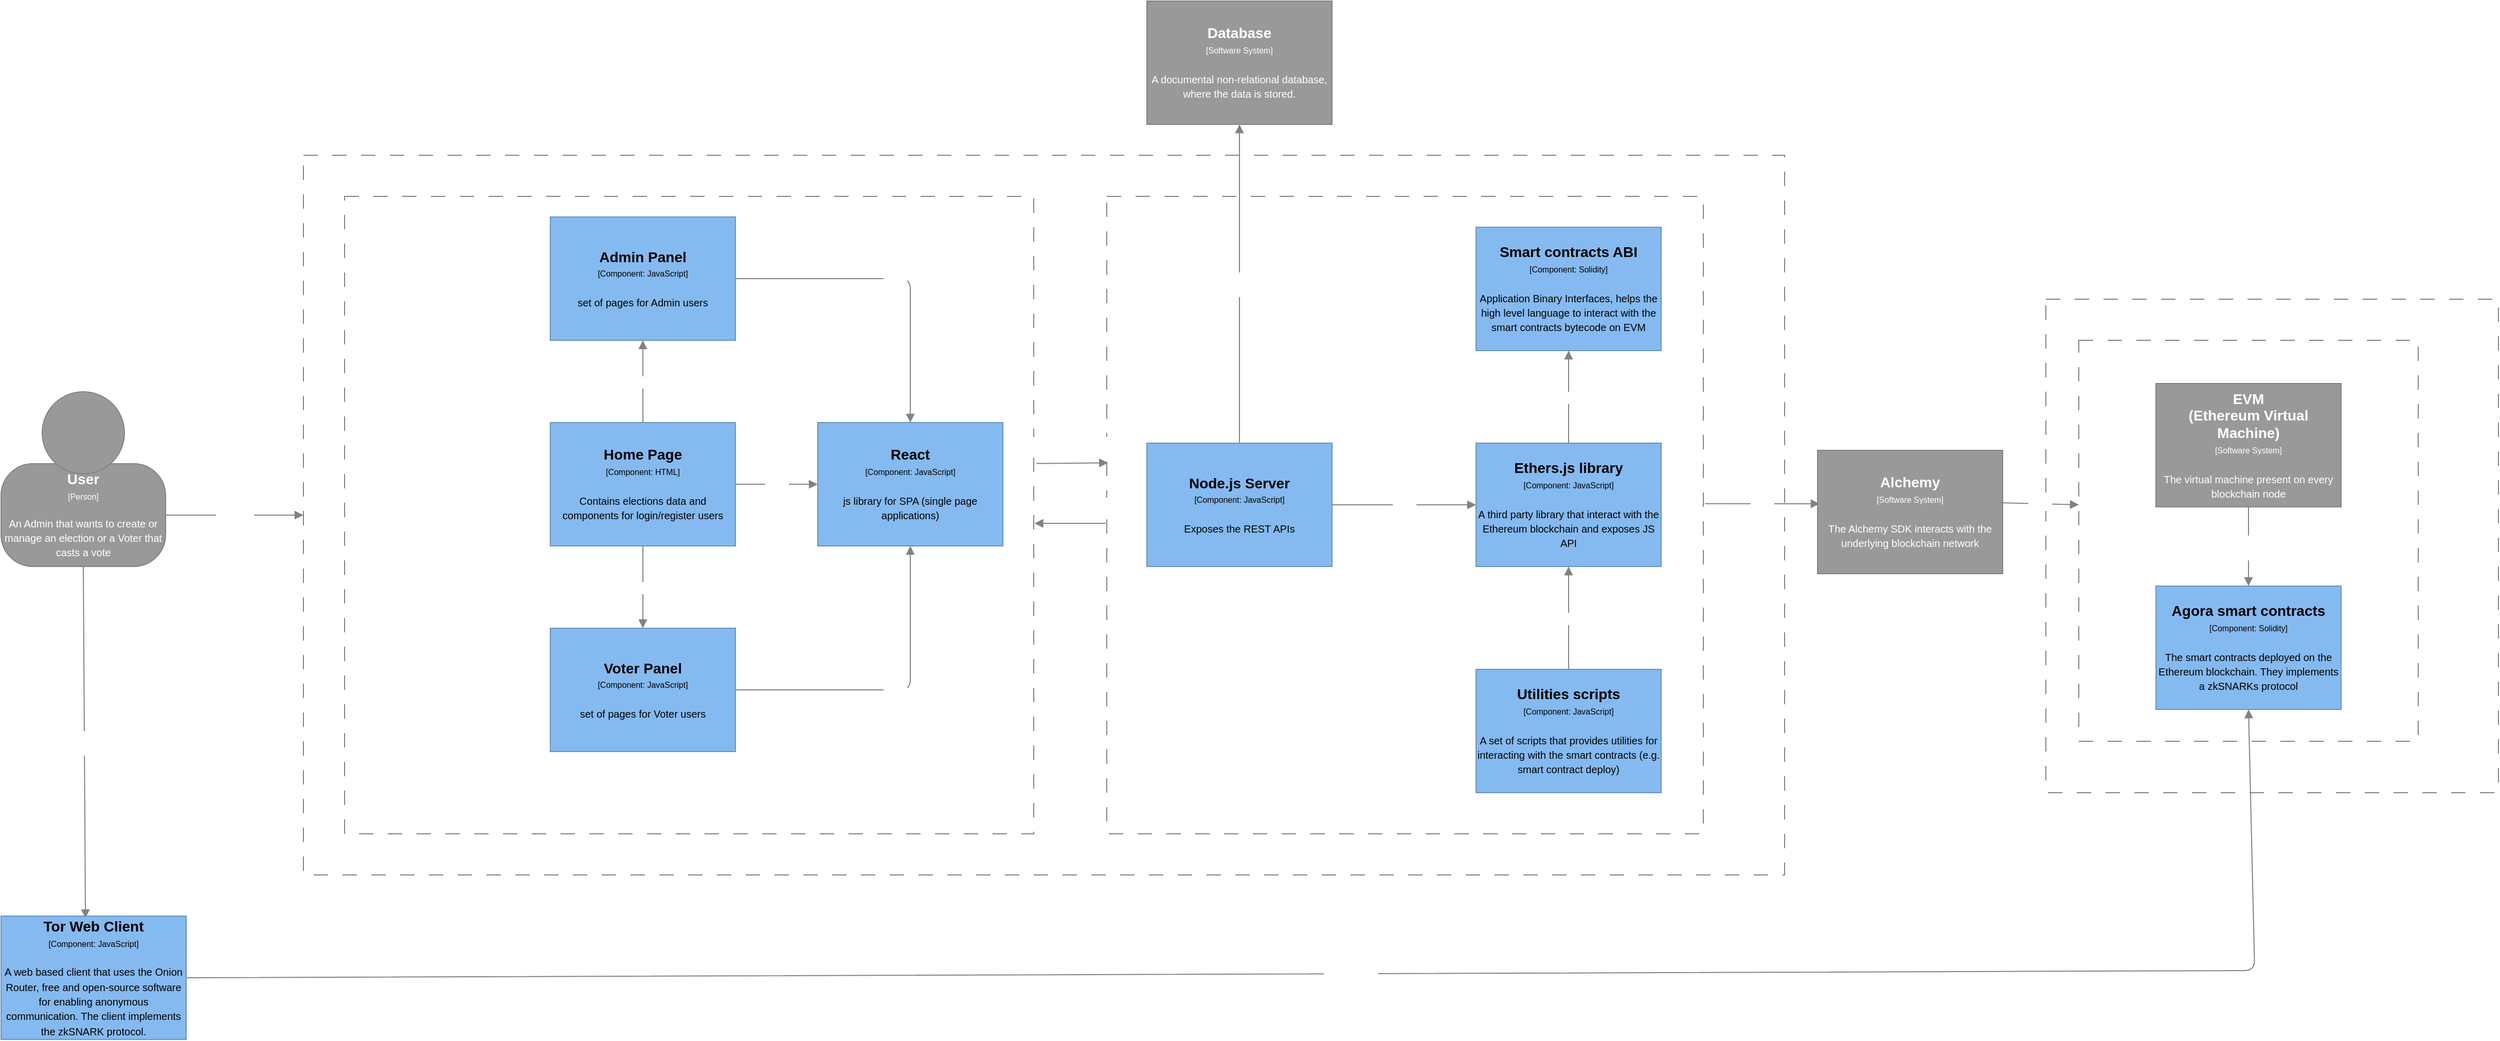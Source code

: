 <mxfile version="24.1.0" type="device">
  <diagram id="x4cQjc6QrKb0_X9qm4QU" name="Agora High Level">
    <mxGraphModel dx="3915" dy="2009" grid="0" gridSize="10" guides="1" tooltips="1" connect="1" arrows="1" fold="1" page="1" pageScale="1" pageWidth="827" pageHeight="1169" background="none" math="0" shadow="0">
      <root>
        <mxCell id="0" />
        <mxCell id="1" parent="0" />
        <object label="&lt;font style=&quot;font-size: 10px&quot;&gt;&lt;b&gt;%name%&lt;/b&gt;&lt;br style=&quot;font-size: 10px&quot;&gt;[Software System]&lt;/font&gt;" placeholders="1" name="Ethereum blockchain network" id="8zCLCm36TlPyL0DN_zaN-1">
          <mxCell style="rounded=0;whiteSpace=wrap;html=1;strokeColor=#828282;fontColor=#FFFFFF;align=left;labelPosition=center;verticalLabelPosition=middle;verticalAlign=bottom;strokeWidth=1;perimeterSpacing=0;spacing=4;spacingTop=0;fontSize=10;fillColor=none;dashed=1;dashPattern=14 14;rotatable=0;metaEdit=1;allowArrows=0;" parent="1" vertex="1">
            <mxGeometry x="174" width="440" height="480" as="geometry" />
          </mxCell>
        </object>
        <object label="&lt;font style=&quot;font-size: 10px&quot;&gt;&lt;b&gt;%name%&lt;/b&gt;&lt;br style=&quot;font-size: 10px&quot;&gt;[Container]&lt;/font&gt;" placeholders="1" name="Ethereum node" id="iMF1-VZZ27c8i7yuffg6-1">
          <mxCell style="rounded=0;whiteSpace=wrap;html=1;strokeColor=#828282;fillColor=none;fontColor=#FFFFFF;align=left;labelPosition=center;verticalLabelPosition=middle;verticalAlign=bottom;dashed=1;strokeWidth=1;perimeterSpacing=0;spacing=4;spacingTop=0;fontSize=10;dashPattern=14 14;container=0;rotatable=0;metaEdit=1;allowArrows=0;" parent="1" vertex="1">
            <mxGeometry x="206" y="40" width="330" height="390" as="geometry">
              <mxRectangle x="560" y="40" width="110" height="30" as="alternateBounds" />
            </mxGeometry>
          </mxCell>
        </object>
        <object label="&lt;div&gt;&lt;span style=&quot;font-size: 14px&quot;&gt;&lt;b&gt;%name%&lt;/b&gt;&lt;/span&gt;&lt;/div&gt;&lt;div&gt;&lt;span style=&quot;font-size: 8px&quot;&gt;[Software System&lt;/span&gt;&lt;span style=&quot;font-size: 8px&quot;&gt;]&lt;/span&gt;&lt;/div&gt;&lt;div&gt;&lt;span style=&quot;font-size: 8px&quot;&gt;&lt;br&gt;&lt;/span&gt;&lt;/div&gt;&lt;div&gt;&lt;font size=&quot;1&quot;&gt;%description%&lt;/font&gt;&lt;/div&gt;" placeholders="1" name="EVM&#xa;(Ethereum Virtual Machine)" description="The virtual machine present on every blockchain node" id="4mZEk1iroGOWjw6Mvnr2-1">
          <mxCell style="rounded=0;whiteSpace=wrap;html=1;fillColor=#999999;fontColor=#FFFFFF;strokeColor=#828282;resizable=0;rotatable=0;metaEdit=1;allowArrows=0;" parent="1" vertex="1">
            <mxGeometry x="281" y="82" width="180" height="120" as="geometry" />
          </mxCell>
        </object>
        <object label="&lt;div&gt;&lt;span style=&quot;font-size: 14px&quot;&gt;&lt;b&gt;%name%&lt;/b&gt;&lt;/span&gt;&lt;/div&gt;&lt;div&gt;&lt;span style=&quot;font-size: 8px&quot;&gt;[Component: %technology%]&lt;/span&gt;&lt;/div&gt;&lt;div&gt;&lt;span style=&quot;font-size: 8px&quot;&gt;&lt;br&gt;&lt;/span&gt;&lt;/div&gt;&lt;div&gt;&lt;font size=&quot;1&quot;&gt;%description%&lt;/font&gt;&lt;/div&gt;" placeholders="1" name="Agora smart contracts" technology="Solidity" description="The smart contracts deployed on the Ethereum blockchain. They implements a zkSNARKs protocol" id="1DTGawhpiIEdZtZT-MbX-1">
          <mxCell style="rounded=0;whiteSpace=wrap;html=1;fillColor=#85baf0;fontColor=#000000;strokeColor=#6992BD;resizable=0;rotatable=0;metaEdit=1;allowArrows=0;" parent="1" vertex="1">
            <mxGeometry x="281" y="279" width="180" height="120" as="geometry" />
          </mxCell>
        </object>
        <object label="&lt;span style=&quot;font-size: 10px&quot;&gt;&lt;b&gt;%name%&lt;/b&gt;&lt;br&gt;[%technology%]&lt;br&gt;&lt;/span&gt;" placeholders="1" name="executes" technology="bytecode" id="Zc9-EoE2qIDx_mT14fFP-1">
          <mxCell style="endArrow=block;html=1;fontSize=10;fontColor=#FFFFFF;strokeWidth=1;endFill=1;strokeColor=#828282;elbow=vertical;metaEdit=1;exitX=0.5;exitY=1;exitDx=0;exitDy=0;entryX=0.5;entryY=0;entryDx=0;entryDy=0;" parent="1" source="4mZEk1iroGOWjw6Mvnr2-1" target="1DTGawhpiIEdZtZT-MbX-1" edge="1">
            <mxGeometry width="50" height="50" relative="1" as="geometry">
              <mxPoint x="-465" y="1185" as="sourcePoint" />
              <mxPoint x="-265" y="1185" as="targetPoint" />
            </mxGeometry>
          </mxCell>
        </object>
        <object label="&lt;font style=&quot;font-size: 10px&quot;&gt;&lt;b&gt;%name%&lt;/b&gt;&lt;br style=&quot;font-size: 10px&quot;&gt;[Software System]&lt;/font&gt;" placeholders="1" name="Agora" id="gFhG6YHdSdo2MWqxFPzN-1">
          <mxCell style="rounded=0;whiteSpace=wrap;html=1;strokeColor=#828282;fontColor=#FFFFFF;align=left;labelPosition=center;verticalLabelPosition=middle;verticalAlign=bottom;strokeWidth=1;perimeterSpacing=0;spacing=4;spacingTop=0;fontSize=10;fillColor=none;dashed=1;dashPattern=14 14;rotatable=0;metaEdit=1;allowArrows=0;" parent="1" vertex="1">
            <mxGeometry x="-1520" y="-140" width="1440" height="700" as="geometry" />
          </mxCell>
        </object>
        <object label="&lt;font style=&quot;font-size: 10px&quot;&gt;&lt;b&gt;%name%&lt;/b&gt;&lt;br style=&quot;font-size: 10px&quot;&gt;[Container]&lt;/font&gt;" placeholders="1" name="Back end" id="rlPIaTtVboxuI6gkkUt_-1">
          <mxCell style="rounded=0;whiteSpace=wrap;html=1;strokeColor=#828282;fillColor=none;fontColor=#FFFFFF;align=left;labelPosition=center;verticalLabelPosition=middle;verticalAlign=bottom;dashed=1;strokeWidth=1;perimeterSpacing=0;spacing=4;spacingTop=0;fontSize=10;dashPattern=14 14;container=0;rotatable=0;metaEdit=1;allowArrows=0;" parent="1" vertex="1">
            <mxGeometry x="-739" y="-100" width="580" height="620" as="geometry">
              <mxRectangle x="560" y="40" width="110" height="30" as="alternateBounds" />
            </mxGeometry>
          </mxCell>
        </object>
        <object label="&lt;div&gt;&lt;span style=&quot;font-size: 14px&quot;&gt;&lt;b&gt;%name%&lt;/b&gt;&lt;/span&gt;&lt;/div&gt;&lt;div&gt;&lt;span style=&quot;font-size: 8px&quot;&gt;[Component: %technology%]&lt;/span&gt;&lt;/div&gt;&lt;div&gt;&lt;span style=&quot;font-size: 8px&quot;&gt;&lt;br&gt;&lt;/span&gt;&lt;/div&gt;&lt;div&gt;&lt;font size=&quot;1&quot;&gt;%description%&lt;/font&gt;&lt;/div&gt;" placeholders="1" name="Smart contracts ABI" technology="Solidity" description="Application Binary Interfaces, helps the high level language to interact with the smart contracts bytecode on EVM" id="rlPIaTtVboxuI6gkkUt_-2">
          <mxCell style="rounded=0;whiteSpace=wrap;html=1;fillColor=#85baf0;fontColor=#000000;strokeColor=#6992BD;resizable=0;rotatable=0;metaEdit=1;allowArrows=0;" parent="1" vertex="1">
            <mxGeometry x="-380" y="-70" width="180" height="120" as="geometry" />
          </mxCell>
        </object>
        <object label="&lt;div&gt;&lt;span style=&quot;font-size: 14px&quot;&gt;&lt;b&gt;%name%&lt;/b&gt;&lt;/span&gt;&lt;/div&gt;&lt;div&gt;&lt;span style=&quot;font-size: 8px&quot;&gt;[Component: %technology%]&lt;/span&gt;&lt;/div&gt;&lt;div&gt;&lt;span style=&quot;font-size: 8px&quot;&gt;&lt;br&gt;&lt;/span&gt;&lt;/div&gt;&lt;div&gt;&lt;font size=&quot;1&quot;&gt;%description%&lt;/font&gt;&lt;/div&gt;" placeholders="1" name="Ethers.js library" technology="JavaScript" description="A third party library that interact with the Ethereum blockchain and exposes JS API" id="BPiqEpN3ACYY41KuNl8t-1">
          <mxCell style="rounded=0;whiteSpace=wrap;html=1;fillColor=#85baf0;fontColor=#000000;strokeColor=#6992BD;resizable=0;rotatable=0;metaEdit=1;allowArrows=0;" parent="1" vertex="1">
            <mxGeometry x="-380" y="140" width="180" height="120" as="geometry" />
          </mxCell>
        </object>
        <object label="&lt;span style=&quot;font-size: 10px&quot;&gt;&lt;b&gt;%name%&lt;/b&gt;&lt;br&gt;&lt;/span&gt;" placeholders="1" name="Uses" id="uY-crybyiylODFAFYUoO-1">
          <mxCell style="endArrow=block;html=1;fontSize=10;fontColor=#FFFFFF;strokeWidth=1;endFill=1;strokeColor=#828282;elbow=vertical;metaEdit=1;exitX=0.5;exitY=0;exitDx=0;exitDy=0;entryX=0.5;entryY=1;entryDx=0;entryDy=0;" parent="1" source="BPiqEpN3ACYY41KuNl8t-1" target="rlPIaTtVboxuI6gkkUt_-2" edge="1">
            <mxGeometry width="50" height="50" relative="1" as="geometry">
              <mxPoint x="-290" y="190" as="sourcePoint" />
              <mxPoint x="-90" y="190" as="targetPoint" />
            </mxGeometry>
          </mxCell>
        </object>
        <object label="&lt;div&gt;&lt;span style=&quot;font-size: 14px&quot;&gt;&lt;b&gt;%name%&lt;/b&gt;&lt;/span&gt;&lt;/div&gt;&lt;div&gt;&lt;span style=&quot;font-size: 8px&quot;&gt;[Component: %technology%]&lt;/span&gt;&lt;/div&gt;&lt;div&gt;&lt;span style=&quot;font-size: 8px&quot;&gt;&lt;br&gt;&lt;/span&gt;&lt;/div&gt;&lt;div&gt;&lt;font size=&quot;1&quot;&gt;%description%&lt;/font&gt;&lt;/div&gt;" placeholders="1" name="Utilities scripts" technology="JavaScript" description="A set of scripts that provides utilities for interacting with the smart contracts (e.g. smart contract deploy)" id="uY-crybyiylODFAFYUoO-2">
          <mxCell style="rounded=0;whiteSpace=wrap;html=1;fillColor=#85baf0;fontColor=#000000;strokeColor=#6992BD;resizable=0;rotatable=0;metaEdit=1;allowArrows=0;" parent="1" vertex="1">
            <mxGeometry x="-380" y="360" width="180" height="120" as="geometry" />
          </mxCell>
        </object>
        <object label="&lt;span style=&quot;font-size: 10px&quot;&gt;&lt;b&gt;%name%&lt;/b&gt;&lt;br&gt;&lt;/span&gt;" placeholders="1" name="uses" id="uY-crybyiylODFAFYUoO-3">
          <mxCell style="endArrow=block;html=1;fontSize=10;fontColor=#FFFFFF;strokeWidth=1;endFill=1;strokeColor=#828282;elbow=vertical;metaEdit=1;exitX=0.5;exitY=0;exitDx=0;exitDy=0;entryX=0.5;entryY=1;entryDx=0;entryDy=0;" parent="1" source="uY-crybyiylODFAFYUoO-2" target="BPiqEpN3ACYY41KuNl8t-1" edge="1">
            <mxGeometry width="50" height="50" relative="1" as="geometry">
              <mxPoint x="-440" y="410" as="sourcePoint" />
              <mxPoint x="-440" y="320" as="targetPoint" />
            </mxGeometry>
          </mxCell>
        </object>
        <object label="&lt;div&gt;&lt;span style=&quot;font-size: 14px&quot;&gt;&lt;b&gt;%name%&lt;/b&gt;&lt;/span&gt;&lt;/div&gt;&lt;div&gt;&lt;span style=&quot;font-size: 8px&quot;&gt;[Software System&lt;/span&gt;&lt;span style=&quot;font-size: 8px&quot;&gt;]&lt;/span&gt;&lt;/div&gt;&lt;div&gt;&lt;span style=&quot;font-size: 8px&quot;&gt;&lt;br&gt;&lt;/span&gt;&lt;/div&gt;&lt;div&gt;&lt;font size=&quot;1&quot;&gt;%description%&lt;/font&gt;&lt;/div&gt;" placeholders="1" name="Alchemy" description="The Alchemy SDK interacts with the underlying blockchain network" id="-zjGJdlXMzJi_3BQqytm-1">
          <mxCell style="rounded=0;whiteSpace=wrap;html=1;fillColor=#999999;fontColor=#FFFFFF;strokeColor=#828282;resizable=0;rotatable=0;metaEdit=1;allowArrows=0;" parent="1" vertex="1">
            <mxGeometry x="-48" y="147" width="180" height="120" as="geometry" />
          </mxCell>
        </object>
        <object label="&lt;div&gt;&lt;span style=&quot;font-size: 14px&quot;&gt;&lt;b&gt;%name%&lt;/b&gt;&lt;/span&gt;&lt;/div&gt;&lt;div&gt;&lt;span style=&quot;font-size: 8px&quot;&gt;[Component: %technology%]&lt;/span&gt;&lt;/div&gt;&lt;div&gt;&lt;span style=&quot;font-size: 8px&quot;&gt;&lt;br&gt;&lt;/span&gt;&lt;/div&gt;&lt;div&gt;&lt;font size=&quot;1&quot;&gt;%description%&lt;/font&gt;&lt;/div&gt;" placeholders="1" name="Node.js Server" technology="JavaScript" description="Exposes the REST APIs" id="mZeIi5heuTbLkXtXWwRR-3">
          <mxCell style="rounded=0;whiteSpace=wrap;html=1;fillColor=#85baf0;fontColor=#000000;strokeColor=#6992BD;resizable=0;rotatable=0;metaEdit=1;allowArrows=0;" parent="1" vertex="1">
            <mxGeometry x="-700" y="140" width="180" height="120" as="geometry" />
          </mxCell>
        </object>
        <object label="&lt;span style=&quot;font-size: 10px&quot;&gt;&lt;b&gt;%name%&lt;/b&gt;&lt;br&gt;&lt;/span&gt;" placeholders="1" name="uses" id="mZeIi5heuTbLkXtXWwRR-4">
          <mxCell style="endArrow=block;html=1;fontSize=10;fontColor=#FFFFFF;strokeWidth=1;endFill=1;strokeColor=#828282;elbow=vertical;metaEdit=1;exitX=1;exitY=0.5;exitDx=0;exitDy=0;entryX=0;entryY=0.5;entryDx=0;entryDy=0;" parent="1" source="mZeIi5heuTbLkXtXWwRR-3" target="BPiqEpN3ACYY41KuNl8t-1" edge="1">
            <mxGeometry width="50" height="50" relative="1" as="geometry">
              <mxPoint x="-450" y="240" as="sourcePoint" />
              <mxPoint x="-450" y="140" as="targetPoint" />
            </mxGeometry>
          </mxCell>
        </object>
        <object label="&lt;div&gt;&lt;span style=&quot;font-size: 14px&quot;&gt;&lt;b&gt;%name%&lt;/b&gt;&lt;/span&gt;&lt;/div&gt;&lt;div&gt;&lt;span style=&quot;font-size: 8px&quot;&gt;[Software System&lt;/span&gt;&lt;span style=&quot;font-size: 8px&quot;&gt;]&lt;/span&gt;&lt;/div&gt;&lt;div&gt;&lt;span style=&quot;font-size: 8px&quot;&gt;&lt;br&gt;&lt;/span&gt;&lt;/div&gt;&lt;div&gt;&lt;font size=&quot;1&quot;&gt;%description%&lt;/font&gt;&lt;/div&gt;" placeholders="1" name="Database" description="A documental non-relational database, where the data is stored." id="RlWboZDz-zzXiB4MwjSa-1">
          <mxCell style="rounded=0;whiteSpace=wrap;html=1;fillColor=#999999;fontColor=#FFFFFF;strokeColor=#828282;resizable=0;rotatable=0;metaEdit=1;allowArrows=0;" parent="1" vertex="1">
            <mxGeometry x="-700" y="-290" width="180" height="120" as="geometry" />
          </mxCell>
        </object>
        <object label="&lt;span style=&quot;font-size: 10px&quot;&gt;&lt;b&gt;%name%&lt;/b&gt;&lt;br&gt;[%technology%]&lt;br&gt;&lt;/span&gt;" placeholders="1" name="uses" technology="HTTP" id="N3J5PfkJafUCaIe0_Fup-1">
          <mxCell style="endArrow=block;html=1;fontSize=10;fontColor=#FFFFFF;strokeWidth=1;endFill=1;strokeColor=#828282;elbow=vertical;metaEdit=1;exitX=0.5;exitY=0;exitDx=0;exitDy=0;entryX=0.5;entryY=1;entryDx=0;entryDy=0;" parent="1" source="mZeIi5heuTbLkXtXWwRR-3" target="RlWboZDz-zzXiB4MwjSa-1" edge="1">
            <mxGeometry width="50" height="50" relative="1" as="geometry">
              <mxPoint x="-640" y="20" as="sourcePoint" />
              <mxPoint x="-440" y="20" as="targetPoint" />
              <mxPoint as="offset" />
            </mxGeometry>
          </mxCell>
        </object>
        <object label="&lt;font style=&quot;font-size: 10px&quot;&gt;&lt;b&gt;%name%&lt;/b&gt;&lt;br style=&quot;font-size: 10px&quot;&gt;[Container]&lt;/font&gt;" placeholders="1" name="Front end SPA" id="N3J5PfkJafUCaIe0_Fup-4">
          <mxCell style="rounded=0;whiteSpace=wrap;html=1;strokeColor=#828282;fillColor=none;fontColor=#FFFFFF;align=left;labelPosition=center;verticalLabelPosition=middle;verticalAlign=bottom;dashed=1;strokeWidth=1;perimeterSpacing=0;spacing=4;spacingTop=0;fontSize=10;dashPattern=14 14;container=0;rotatable=0;metaEdit=1;allowArrows=0;" parent="1" vertex="1">
            <mxGeometry x="-1480" y="-100" width="670" height="620" as="geometry">
              <mxRectangle x="560" y="40" width="110" height="30" as="alternateBounds" />
            </mxGeometry>
          </mxCell>
        </object>
        <object label="&lt;div&gt;&lt;span style=&quot;font-size: 14px&quot;&gt;&lt;b&gt;%name%&lt;/b&gt;&lt;/span&gt;&lt;/div&gt;&lt;div&gt;&lt;span style=&quot;font-size: 8px&quot;&gt;[Component: %technology%]&lt;/span&gt;&lt;/div&gt;&lt;div&gt;&lt;span style=&quot;font-size: 8px&quot;&gt;&lt;br&gt;&lt;/span&gt;&lt;/div&gt;&lt;div&gt;&lt;font size=&quot;1&quot;&gt;%description%&lt;/font&gt;&lt;/div&gt;" placeholders="1" name="React" technology="JavaScript" description="js library for SPA (single page applications)" id="N3J5PfkJafUCaIe0_Fup-5">
          <mxCell style="rounded=0;whiteSpace=wrap;html=1;fillColor=#85baf0;fontColor=#000000;strokeColor=#6992BD;resizable=0;rotatable=0;metaEdit=1;allowArrows=0;" parent="1" vertex="1">
            <mxGeometry x="-1020" y="120" width="180" height="120" as="geometry" />
          </mxCell>
        </object>
        <object label="&lt;div&gt;&lt;span style=&quot;font-size: 14px&quot;&gt;&lt;b&gt;%name%&lt;/b&gt;&lt;/span&gt;&lt;/div&gt;&lt;div&gt;&lt;span style=&quot;font-size: 8px&quot;&gt;[Component: %technology%]&lt;/span&gt;&lt;/div&gt;&lt;div&gt;&lt;span style=&quot;font-size: 8px&quot;&gt;&lt;br&gt;&lt;/span&gt;&lt;/div&gt;&lt;div&gt;&lt;font size=&quot;1&quot;&gt;%description%&lt;/font&gt;&lt;/div&gt;" placeholders="1" name="Admin Panel" technology="JavaScript" description="set of pages for Admin users" id="N3J5PfkJafUCaIe0_Fup-6">
          <mxCell style="rounded=0;whiteSpace=wrap;html=1;fillColor=#85baf0;fontColor=#000000;strokeColor=#6992BD;resizable=0;rotatable=0;metaEdit=1;allowArrows=0;" parent="1" vertex="1">
            <mxGeometry x="-1280" y="-80" width="180" height="120" as="geometry" />
          </mxCell>
        </object>
        <object label="&lt;div&gt;&lt;span style=&quot;font-size: 14px&quot;&gt;&lt;b&gt;%name%&lt;/b&gt;&lt;/span&gt;&lt;/div&gt;&lt;div&gt;&lt;span style=&quot;font-size: 8px&quot;&gt;[Component: %technology%]&lt;/span&gt;&lt;/div&gt;&lt;div&gt;&lt;span style=&quot;font-size: 8px&quot;&gt;&lt;br&gt;&lt;/span&gt;&lt;/div&gt;&lt;div&gt;&lt;font size=&quot;1&quot;&gt;%description%&lt;/font&gt;&lt;/div&gt;" placeholders="1" name="Voter Panel" technology="JavaScript" description="set of pages for Voter users" id="N3J5PfkJafUCaIe0_Fup-7">
          <mxCell style="rounded=0;whiteSpace=wrap;html=1;fillColor=#85baf0;fontColor=#000000;strokeColor=#6992BD;resizable=0;rotatable=0;metaEdit=1;allowArrows=0;" parent="1" vertex="1">
            <mxGeometry x="-1280" y="320" width="180" height="120" as="geometry" />
          </mxCell>
        </object>
        <object label="&lt;div&gt;&lt;span style=&quot;font-size: 14px&quot;&gt;&lt;b&gt;%name%&lt;/b&gt;&lt;/span&gt;&lt;/div&gt;&lt;div&gt;&lt;span style=&quot;font-size: 8px&quot;&gt;[Component: %technology%]&lt;/span&gt;&lt;/div&gt;&lt;div&gt;&lt;span style=&quot;font-size: 8px&quot;&gt;&lt;br&gt;&lt;/span&gt;&lt;/div&gt;&lt;div&gt;&lt;font size=&quot;1&quot;&gt;%description%&lt;/font&gt;&lt;/div&gt;" placeholders="1" name="Home Page" technology="HTML" description="Contains elections data and components for login/register users" id="N3J5PfkJafUCaIe0_Fup-9">
          <mxCell style="rounded=0;whiteSpace=wrap;html=1;fillColor=#85baf0;fontColor=#000000;strokeColor=#6992BD;resizable=0;rotatable=0;metaEdit=1;allowArrows=0;" parent="1" vertex="1">
            <mxGeometry x="-1280" y="120" width="180" height="120" as="geometry" />
          </mxCell>
        </object>
        <object label="&lt;span style=&quot;font-size: 10px&quot;&gt;&lt;b&gt;%name%&lt;/b&gt;&lt;br&gt;&lt;/span&gt;" placeholders="1" name="redirect to" id="5jA24EbEcbqocshlrsuv-1">
          <mxCell style="endArrow=block;html=1;fontSize=10;fontColor=#FFFFFF;strokeWidth=1;endFill=1;strokeColor=#828282;elbow=vertical;metaEdit=1;exitX=0.5;exitY=0;exitDx=0;exitDy=0;entryX=0.5;entryY=1;entryDx=0;entryDy=0;" parent="1" source="N3J5PfkJafUCaIe0_Fup-9" target="N3J5PfkJafUCaIe0_Fup-6" edge="1">
            <mxGeometry width="50" height="50" relative="1" as="geometry">
              <mxPoint x="-1380" y="70" as="sourcePoint" />
              <mxPoint x="-1180" y="70" as="targetPoint" />
              <Array as="points" />
            </mxGeometry>
          </mxCell>
        </object>
        <object label="&lt;span style=&quot;font-size: 10px&quot;&gt;&lt;b&gt;%name%&lt;/b&gt;&lt;br&gt;&lt;/span&gt;" placeholders="1" name="redirect to" id="5jA24EbEcbqocshlrsuv-2">
          <mxCell style="endArrow=block;html=1;fontSize=10;fontColor=#FFFFFF;strokeWidth=1;endFill=1;strokeColor=#828282;elbow=vertical;metaEdit=1;exitX=0.5;exitY=1;exitDx=0;exitDy=0;entryX=0.5;entryY=0;entryDx=0;entryDy=0;" parent="1" source="N3J5PfkJafUCaIe0_Fup-9" target="N3J5PfkJafUCaIe0_Fup-7" edge="1">
            <mxGeometry width="50" height="50" relative="1" as="geometry">
              <mxPoint x="-1400" y="380" as="sourcePoint" />
              <mxPoint x="-1260" y="320" as="targetPoint" />
              <Array as="points">
                <mxPoint x="-1190" y="320" />
              </Array>
            </mxGeometry>
          </mxCell>
        </object>
        <object label="&lt;span style=&quot;font-size: 10px&quot;&gt;&lt;b&gt;%name%&lt;/b&gt;&lt;br&gt;&lt;/span&gt;" placeholders="1" name="uses" id="d8Zayz1zDranGjSibhy0-1">
          <mxCell style="endArrow=block;html=1;fontSize=10;fontColor=#FFFFFF;strokeWidth=1;endFill=1;strokeColor=#828282;elbow=vertical;metaEdit=1;exitX=1;exitY=0.5;exitDx=0;exitDy=0;entryX=0.5;entryY=0;entryDx=0;entryDy=0;" parent="1" source="N3J5PfkJafUCaIe0_Fup-6" target="N3J5PfkJafUCaIe0_Fup-5" edge="1">
            <mxGeometry width="50" height="50" relative="1" as="geometry">
              <mxPoint x="-1060" y="20" as="sourcePoint" />
              <mxPoint x="-860" y="20" as="targetPoint" />
              <Array as="points">
                <mxPoint x="-930" y="-20" />
              </Array>
            </mxGeometry>
          </mxCell>
        </object>
        <object label="&lt;span style=&quot;font-size: 10px&quot;&gt;&lt;b&gt;%name%&lt;/b&gt;&lt;br&gt;&lt;/span&gt;" placeholders="1" name="uses" id="d8Zayz1zDranGjSibhy0-2">
          <mxCell style="endArrow=block;html=1;fontSize=10;fontColor=#FFFFFF;strokeWidth=1;endFill=1;strokeColor=#828282;elbow=vertical;metaEdit=1;exitX=1;exitY=0.5;exitDx=0;exitDy=0;entryX=0;entryY=0.5;entryDx=0;entryDy=0;" parent="1" source="N3J5PfkJafUCaIe0_Fup-9" target="N3J5PfkJafUCaIe0_Fup-5" edge="1">
            <mxGeometry width="50" height="50" relative="1" as="geometry">
              <mxPoint x="-1080" y="270" as="sourcePoint" />
              <mxPoint x="-880" y="270" as="targetPoint" />
            </mxGeometry>
          </mxCell>
        </object>
        <object label="&lt;span style=&quot;font-size: 10px&quot;&gt;&lt;b&gt;%name%&lt;/b&gt;&lt;br&gt;&lt;/span&gt;" placeholders="1" name="uses" id="d8Zayz1zDranGjSibhy0-3">
          <mxCell style="endArrow=block;html=1;fontSize=10;fontColor=#FFFFFF;strokeWidth=1;endFill=1;strokeColor=#828282;elbow=vertical;metaEdit=1;exitX=1;exitY=0.5;exitDx=0;exitDy=0;entryX=0.5;entryY=1;entryDx=0;entryDy=0;" parent="1" source="N3J5PfkJafUCaIe0_Fup-7" target="N3J5PfkJafUCaIe0_Fup-5" edge="1">
            <mxGeometry width="50" height="50" relative="1" as="geometry">
              <mxPoint x="-1050" y="379.5" as="sourcePoint" />
              <mxPoint x="-850" y="379.5" as="targetPoint" />
              <Array as="points">
                <mxPoint x="-930" y="380" />
              </Array>
            </mxGeometry>
          </mxCell>
        </object>
        <object label="&lt;span style=&quot;font-size: 10px&quot;&gt;&lt;b&gt;%name%&lt;/b&gt;&lt;br&gt;[%technology%]&lt;br&gt;&lt;/span&gt;" placeholders="1" name="invokes" technology="HTTP" id="JeeCy8IjnMUS0gYqwGPu-1">
          <mxCell style="endArrow=block;html=1;fontSize=10;fontColor=#FFFFFF;strokeWidth=1;endFill=1;strokeColor=#828282;elbow=vertical;metaEdit=1;exitX=1;exitY=0.5;exitDx=0;exitDy=0;entryX=0;entryY=0.5;entryDx=0;entryDy=0;" parent="1" source="5j92J8PmLVZzk6j81RDq-2" target="gFhG6YHdSdo2MWqxFPzN-1" edge="1">
            <mxGeometry width="50" height="50" relative="1" as="geometry">
              <mxPoint x="-1700" y="390" as="sourcePoint" />
              <mxPoint x="-1560" y="520" as="targetPoint" />
              <mxPoint as="offset" />
            </mxGeometry>
          </mxCell>
        </object>
        <object label="" placeholders="1" instruction="edit data of the lower shape within the group" id="5j92J8PmLVZzk6j81RDq-1">
          <mxCell style="group;resizable=0;rotatable=0;metaEdit=1;allowArrows=0;" parent="1" vertex="1" connectable="0">
            <mxGeometry x="-1814" y="90" width="160" height="170" as="geometry" />
          </mxCell>
        </object>
        <object label="&lt;div style=&quot;color: rgb(255 , 255 , 255) ; white-space: normal&quot;&gt;&lt;span style=&quot;font-size: 14px&quot;&gt;&lt;b&gt;%name%&lt;/b&gt;&lt;/span&gt;&lt;/div&gt;&lt;div style=&quot;color: rgb(255 , 255 , 255) ; white-space: normal&quot;&gt;&lt;font style=&quot;font-size: 8px&quot;&gt;[Person]&lt;/font&gt;&lt;/div&gt;&lt;div style=&quot;color: rgb(255 , 255 , 255) ; white-space: normal ; font-size: 8px&quot;&gt;&lt;span style=&quot;font-size: x-small&quot;&gt;&lt;br&gt;&lt;/span&gt;&lt;/div&gt;&lt;div style=&quot;color: rgb(255 , 255 , 255) ; white-space: normal&quot;&gt;&lt;font size=&quot;1&quot;&gt;%description%&lt;/font&gt;&lt;/div&gt;" name="User" description="An Admin that wants to create or manage an election or a Voter that casts a vote" placeholders="1" id="5j92J8PmLVZzk6j81RDq-2">
          <mxCell style="rounded=1;whiteSpace=wrap;html=1;strokeColor=#828282;fillColor=#999999;fontColor=#000000;arcSize=31;metaEdit=1;allowArrows=0;" parent="5j92J8PmLVZzk6j81RDq-1" vertex="1">
            <mxGeometry y="70" width="160" height="100" as="geometry" />
          </mxCell>
        </object>
        <mxCell id="5j92J8PmLVZzk6j81RDq-3" value="" style="ellipse;whiteSpace=wrap;html=1;aspect=fixed;strokeColor=#828282;fillColor=#999999;fontColor=#000000;allowArrows=0;" parent="5j92J8PmLVZzk6j81RDq-1" vertex="1">
          <mxGeometry x="40" width="80" height="80" as="geometry" />
        </mxCell>
        <object label="&lt;span style=&quot;font-size: 10px&quot;&gt;&lt;b&gt;%name%&lt;/b&gt;&lt;br&gt;&lt;/span&gt;" placeholders="1" name="uses" id="Of3BvKV9Z6P5hoSYGOiL-1">
          <mxCell style="endArrow=block;html=1;fontSize=10;fontColor=#FFFFFF;strokeWidth=1;endFill=1;strokeColor=#828282;elbow=vertical;metaEdit=1;exitX=1.003;exitY=0.482;exitDx=0;exitDy=0;exitPerimeter=0;entryX=0.011;entryY=0.433;entryDx=0;entryDy=0;entryPerimeter=0;" edge="1" parent="1" source="rlPIaTtVboxuI6gkkUt_-1" target="-zjGJdlXMzJi_3BQqytm-1">
            <mxGeometry width="50" height="50" relative="1" as="geometry">
              <mxPoint x="-159.16" y="198.22" as="sourcePoint" />
              <mxPoint x="-44" y="201" as="targetPoint" />
            </mxGeometry>
          </mxCell>
        </object>
        <object label="&lt;span style=&quot;font-size: 10px&quot;&gt;&lt;b&gt;%name%&lt;/b&gt;&lt;br&gt;&lt;/span&gt;" placeholders="1" name="uses" id="Of3BvKV9Z6P5hoSYGOiL-2">
          <mxCell style="endArrow=block;html=1;fontSize=10;fontColor=#FFFFFF;strokeWidth=1;endFill=1;strokeColor=#828282;elbow=vertical;metaEdit=1;exitX=0.989;exitY=0.425;exitDx=0;exitDy=0;entryX=0;entryY=0.41;entryDx=0;entryDy=0;exitPerimeter=0;entryPerimeter=0;" edge="1" parent="1" source="-zjGJdlXMzJi_3BQqytm-1" target="iMF1-VZZ27c8i7yuffg6-1">
            <mxGeometry width="50" height="50" relative="1" as="geometry">
              <mxPoint x="290" y="200" as="sourcePoint" />
              <mxPoint x="430" y="200" as="targetPoint" />
            </mxGeometry>
          </mxCell>
        </object>
        <object label="&lt;span style=&quot;font-size: 10px&quot;&gt;&lt;b&gt;%name%&lt;/b&gt;&lt;br&gt;&lt;/span&gt;" placeholders="1" name="invokes REST APIs" id="Of3BvKV9Z6P5hoSYGOiL-3">
          <mxCell style="endArrow=block;html=1;fontSize=10;fontColor=#FFFFFF;strokeWidth=1;endFill=1;strokeColor=#828282;elbow=vertical;metaEdit=1;exitX=1.004;exitY=0.419;exitDx=0;exitDy=0;exitPerimeter=0;entryX=0.002;entryY=0.418;entryDx=0;entryDy=0;entryPerimeter=0;" edge="1" parent="1" source="N3J5PfkJafUCaIe0_Fup-4" target="rlPIaTtVboxuI6gkkUt_-1">
            <mxGeometry y="20" width="50" height="50" relative="1" as="geometry">
              <mxPoint x="-800" y="200" as="sourcePoint" />
              <mxPoint x="-740" y="200" as="targetPoint" />
              <mxPoint as="offset" />
            </mxGeometry>
          </mxCell>
        </object>
        <object label="&lt;span style=&quot;font-size: 10px&quot;&gt;&lt;b&gt;%name%&lt;/b&gt;&lt;br&gt;&lt;/span&gt;" placeholders="1" name="returns answer" id="Of3BvKV9Z6P5hoSYGOiL-4">
          <mxCell style="endArrow=block;html=1;fontSize=10;fontColor=#FFFFFF;strokeWidth=1;endFill=1;strokeColor=#828282;elbow=vertical;metaEdit=1;entryX=1.001;entryY=0.513;entryDx=0;entryDy=0;entryPerimeter=0;" edge="1" parent="1" target="N3J5PfkJafUCaIe0_Fup-4">
            <mxGeometry x="-0.077" y="-20" width="50" height="50" relative="1" as="geometry">
              <mxPoint x="-740" y="218" as="sourcePoint" />
              <mxPoint x="-800" y="220" as="targetPoint" />
              <mxPoint as="offset" />
            </mxGeometry>
          </mxCell>
        </object>
        <object label="&lt;span style=&quot;font-size: 10px&quot;&gt;&lt;b&gt;%name%&lt;/b&gt;&lt;br&gt;[%technology%]&lt;br&gt;&lt;/span&gt;" placeholders="1" name="uses" technology="" id="Of3BvKV9Z6P5hoSYGOiL-5">
          <mxCell style="endArrow=block;html=1;fontSize=10;fontColor=#FFFFFF;strokeWidth=1;endFill=1;strokeColor=#828282;elbow=vertical;metaEdit=1;exitX=0.5;exitY=1;exitDx=0;exitDy=0;entryX=0.456;entryY=0.017;entryDx=0;entryDy=0;entryPerimeter=0;" edge="1" parent="1" source="5j92J8PmLVZzk6j81RDq-2" target="Of3BvKV9Z6P5hoSYGOiL-7">
            <mxGeometry width="50" height="50" relative="1" as="geometry">
              <mxPoint x="-1910" y="440" as="sourcePoint" />
              <mxPoint x="-1960" y="590" as="targetPoint" />
              <mxPoint as="offset" />
            </mxGeometry>
          </mxCell>
        </object>
        <object label="&lt;span style=&quot;font-size: 10px&quot;&gt;&lt;b&gt;%name%&lt;/b&gt;&lt;br&gt;[%technology%]&lt;br&gt;&lt;/span&gt;" placeholders="1" name="sends vote" technology="HTTP" id="Of3BvKV9Z6P5hoSYGOiL-6">
          <mxCell style="endArrow=block;html=1;fontSize=10;fontColor=#FFFFFF;strokeWidth=1;endFill=1;strokeColor=#828282;elbow=vertical;metaEdit=1;entryX=0.5;entryY=1;entryDx=0;entryDy=0;exitX=1;exitY=0.5;exitDx=0;exitDy=0;" edge="1" parent="1" source="Of3BvKV9Z6P5hoSYGOiL-7" target="1DTGawhpiIEdZtZT-MbX-1">
            <mxGeometry width="50" height="50" relative="1" as="geometry">
              <mxPoint x="-1860" y="659" as="sourcePoint" />
              <mxPoint x="490" y="379" as="targetPoint" />
              <mxPoint as="offset" />
              <Array as="points">
                <mxPoint x="377" y="653" />
              </Array>
            </mxGeometry>
          </mxCell>
        </object>
        <object label="&lt;div&gt;&lt;span style=&quot;font-size: 14px&quot;&gt;&lt;b&gt;%name%&lt;/b&gt;&lt;/span&gt;&lt;/div&gt;&lt;div&gt;&lt;span style=&quot;font-size: 8px&quot;&gt;[Component: %technology%]&lt;/span&gt;&lt;/div&gt;&lt;div&gt;&lt;span style=&quot;font-size: 8px&quot;&gt;&lt;br&gt;&lt;/span&gt;&lt;/div&gt;&lt;div&gt;&lt;font size=&quot;1&quot;&gt;%description%&lt;/font&gt;&lt;/div&gt;" placeholders="1" name="Tor Web Client" technology="JavaScript" description="A web based client that uses the Onion Router, free and open-source software for enabling anonymous communication. The client implements the zkSNARK protocol." id="Of3BvKV9Z6P5hoSYGOiL-7">
          <mxCell style="rounded=0;whiteSpace=wrap;html=1;fillColor=#85baf0;fontColor=#000000;strokeColor=#6992BD;resizable=0;rotatable=0;metaEdit=1;allowArrows=0;" vertex="1" parent="1">
            <mxGeometry x="-1814" y="600" width="180" height="120" as="geometry" />
          </mxCell>
        </object>
      </root>
    </mxGraphModel>
  </diagram>
</mxfile>
